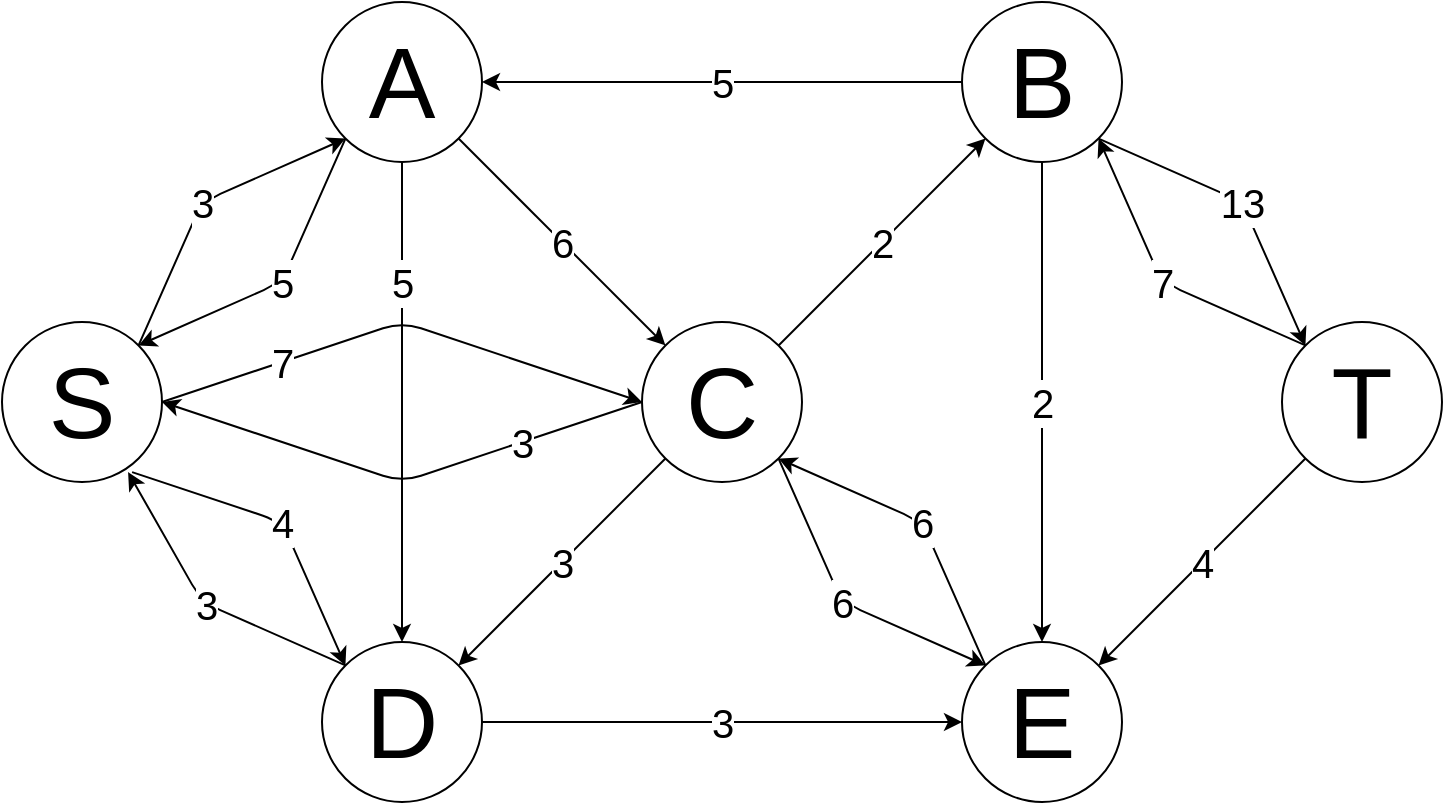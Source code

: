 <mxfile version="13.5.1" type="device"><diagram id="efRMAAGRPAgKMZU_HgJs" name="Page-1"><mxGraphModel dx="1418" dy="795" grid="1" gridSize="10" guides="1" tooltips="1" connect="1" arrows="1" fold="1" page="1" pageScale="1" pageWidth="827" pageHeight="1169" math="0" shadow="0"><root><mxCell id="0"/><mxCell id="1" parent="0"/><mxCell id="nt9KY17Y1JwtMDDFpKBx-1" value="&lt;font style=&quot;font-size: 50px&quot;&gt;S&lt;/font&gt;" style="ellipse;whiteSpace=wrap;html=1;aspect=fixed;" parent="1" vertex="1"><mxGeometry x="40" y="200" width="80" height="80" as="geometry"/></mxCell><mxCell id="nt9KY17Y1JwtMDDFpKBx-10" value="&lt;font style=&quot;font-size: 20px&quot;&gt;5&lt;/font&gt;" style="edgeStyle=orthogonalEdgeStyle;rounded=0;orthogonalLoop=1;jettySize=auto;html=1;exitX=0;exitY=0.5;exitDx=0;exitDy=0;entryX=1;entryY=0.5;entryDx=0;entryDy=0;" parent="1" source="nt9KY17Y1JwtMDDFpKBx-6" target="nt9KY17Y1JwtMDDFpKBx-3" edge="1"><mxGeometry relative="1" as="geometry"><mxPoint x="430" y="40" as="targetPoint"/></mxGeometry></mxCell><mxCell id="nt9KY17Y1JwtMDDFpKBx-13" value="&lt;font style=&quot;font-size: 20px&quot;&gt;5&lt;/font&gt;" style="edgeStyle=orthogonalEdgeStyle;rounded=0;orthogonalLoop=1;jettySize=auto;html=1;entryX=0.5;entryY=0;entryDx=0;entryDy=0;" parent="1" source="nt9KY17Y1JwtMDDFpKBx-3" target="nt9KY17Y1JwtMDDFpKBx-4" edge="1"><mxGeometry x="-0.5" relative="1" as="geometry"><mxPoint as="offset"/></mxGeometry></mxCell><mxCell id="nt9KY17Y1JwtMDDFpKBx-3" value="&lt;font style=&quot;font-size: 50px&quot;&gt;A&lt;/font&gt;" style="ellipse;whiteSpace=wrap;html=1;aspect=fixed;" parent="1" vertex="1"><mxGeometry x="200" y="40" width="80" height="80" as="geometry"/></mxCell><mxCell id="nt9KY17Y1JwtMDDFpKBx-12" value="&lt;font style=&quot;font-size: 20px&quot;&gt;3&lt;/font&gt;" style="edgeStyle=orthogonalEdgeStyle;rounded=0;orthogonalLoop=1;jettySize=auto;html=1;entryX=0;entryY=0.5;entryDx=0;entryDy=0;" parent="1" source="nt9KY17Y1JwtMDDFpKBx-4" target="nt9KY17Y1JwtMDDFpKBx-8" edge="1"><mxGeometry relative="1" as="geometry"/></mxCell><mxCell id="nt9KY17Y1JwtMDDFpKBx-4" value="&lt;font style=&quot;font-size: 50px&quot;&gt;D&lt;/font&gt;" style="ellipse;whiteSpace=wrap;html=1;aspect=fixed;" parent="1" vertex="1"><mxGeometry x="200" y="360" width="80" height="80" as="geometry"/></mxCell><mxCell id="nt9KY17Y1JwtMDDFpKBx-6" value="&lt;font style=&quot;font-size: 50px&quot;&gt;B&lt;/font&gt;" style="ellipse;whiteSpace=wrap;html=1;aspect=fixed;" parent="1" vertex="1"><mxGeometry x="520" y="40" width="80" height="80" as="geometry"/></mxCell><mxCell id="nt9KY17Y1JwtMDDFpKBx-7" value="&lt;font style=&quot;font-size: 50px&quot;&gt;T&lt;/font&gt;" style="ellipse;whiteSpace=wrap;html=1;aspect=fixed;" parent="1" vertex="1"><mxGeometry x="680" y="200" width="80" height="80" as="geometry"/></mxCell><mxCell id="nt9KY17Y1JwtMDDFpKBx-11" value="&lt;font style=&quot;font-size: 20px&quot;&gt;2&lt;/font&gt;" style="edgeStyle=orthogonalEdgeStyle;rounded=0;orthogonalLoop=1;jettySize=auto;html=1;entryX=0.5;entryY=0;entryDx=0;entryDy=0;exitX=0.5;exitY=1;exitDx=0;exitDy=0;" parent="1" source="nt9KY17Y1JwtMDDFpKBx-6" target="nt9KY17Y1JwtMDDFpKBx-8" edge="1"><mxGeometry relative="1" as="geometry"><mxPoint x="510" y="270" as="sourcePoint"/></mxGeometry></mxCell><mxCell id="nt9KY17Y1JwtMDDFpKBx-8" value="&lt;font style=&quot;font-size: 50px&quot;&gt;E&lt;/font&gt;" style="ellipse;whiteSpace=wrap;html=1;aspect=fixed;" parent="1" vertex="1"><mxGeometry x="520" y="360" width="80" height="80" as="geometry"/></mxCell><mxCell id="nt9KY17Y1JwtMDDFpKBx-9" value="&lt;font style=&quot;font-size: 50px&quot;&gt;C&lt;/font&gt;" style="ellipse;whiteSpace=wrap;html=1;aspect=fixed;" parent="1" vertex="1"><mxGeometry x="360" y="200" width="80" height="80" as="geometry"/></mxCell><mxCell id="nt9KY17Y1JwtMDDFpKBx-15" value="&lt;span style=&quot;font-size: 20px&quot;&gt;3&lt;br&gt;&lt;/span&gt;" style="endArrow=classic;html=1;exitX=1;exitY=0;exitDx=0;exitDy=0;entryX=0;entryY=1;entryDx=0;entryDy=0;" parent="1" source="nt9KY17Y1JwtMDDFpKBx-1" target="nt9KY17Y1JwtMDDFpKBx-3" edge="1"><mxGeometry width="50" height="50" relative="1" as="geometry"><mxPoint x="80" y="140" as="sourcePoint"/><mxPoint x="130" y="90" as="targetPoint"/><Array as="points"><mxPoint x="140" y="140"/></Array><mxPoint as="offset"/></mxGeometry></mxCell><mxCell id="nt9KY17Y1JwtMDDFpKBx-16" value="&lt;font style=&quot;font-size: 20px&quot;&gt;13&lt;/font&gt;" style="endArrow=classic;html=1;exitX=1;exitY=1;exitDx=0;exitDy=0;entryX=0;entryY=0;entryDx=0;entryDy=0;" parent="1" source="nt9KY17Y1JwtMDDFpKBx-6" target="nt9KY17Y1JwtMDDFpKBx-7" edge="1"><mxGeometry width="50" height="50" relative="1" as="geometry"><mxPoint x="390" y="430" as="sourcePoint"/><mxPoint x="440" y="380" as="targetPoint"/><Array as="points"><mxPoint x="660" y="140"/></Array></mxGeometry></mxCell><mxCell id="nt9KY17Y1JwtMDDFpKBx-17" value="&lt;font style=&quot;font-size: 20px&quot;&gt;4&lt;/font&gt;" style="endArrow=classic;html=1;exitX=0.813;exitY=0.938;exitDx=0;exitDy=0;exitPerimeter=0;entryX=0;entryY=0;entryDx=0;entryDy=0;" parent="1" source="nt9KY17Y1JwtMDDFpKBx-1" target="nt9KY17Y1JwtMDDFpKBx-4" edge="1"><mxGeometry width="50" height="50" relative="1" as="geometry"><mxPoint x="390" y="430" as="sourcePoint"/><mxPoint x="440" y="380" as="targetPoint"/><Array as="points"><mxPoint x="180" y="300"/></Array></mxGeometry></mxCell><mxCell id="nt9KY17Y1JwtMDDFpKBx-18" value="&lt;font style=&quot;font-size: 20px&quot;&gt;4&lt;/font&gt;" style="endArrow=classic;html=1;exitX=0;exitY=1;exitDx=0;exitDy=0;entryX=1;entryY=0;entryDx=0;entryDy=0;" parent="1" source="nt9KY17Y1JwtMDDFpKBx-7" target="nt9KY17Y1JwtMDDFpKBx-8" edge="1"><mxGeometry width="50" height="50" relative="1" as="geometry"><mxPoint x="390" y="430" as="sourcePoint"/><mxPoint x="710" y="372" as="targetPoint"/></mxGeometry></mxCell><mxCell id="nt9KY17Y1JwtMDDFpKBx-19" value="&lt;font style=&quot;font-size: 20px&quot;&gt;6&lt;/font&gt;" style="endArrow=classic;html=1;exitX=1;exitY=1;exitDx=0;exitDy=0;entryX=0;entryY=0;entryDx=0;entryDy=0;" parent="1" source="nt9KY17Y1JwtMDDFpKBx-3" target="nt9KY17Y1JwtMDDFpKBx-9" edge="1"><mxGeometry width="50" height="50" relative="1" as="geometry"><mxPoint x="340" y="160" as="sourcePoint"/><mxPoint x="390" y="110" as="targetPoint"/></mxGeometry></mxCell><mxCell id="nt9KY17Y1JwtMDDFpKBx-20" value="&lt;font style=&quot;font-size: 20px&quot;&gt;2&lt;/font&gt;" style="endArrow=classic;html=1;exitX=1;exitY=0;exitDx=0;exitDy=0;entryX=0;entryY=1;entryDx=0;entryDy=0;" parent="1" source="nt9KY17Y1JwtMDDFpKBx-9" target="nt9KY17Y1JwtMDDFpKBx-6" edge="1"><mxGeometry width="50" height="50" relative="1" as="geometry"><mxPoint x="450" y="160" as="sourcePoint"/><mxPoint x="500" y="110" as="targetPoint"/></mxGeometry></mxCell><mxCell id="nt9KY17Y1JwtMDDFpKBx-21" value="&lt;font style=&quot;font-size: 20px&quot;&gt;6&lt;/font&gt;" style="endArrow=classic;html=1;exitX=1;exitY=1;exitDx=0;exitDy=0;entryX=0;entryY=0;entryDx=0;entryDy=0;" parent="1" source="nt9KY17Y1JwtMDDFpKBx-9" target="nt9KY17Y1JwtMDDFpKBx-8" edge="1"><mxGeometry width="50" height="50" relative="1" as="geometry"><mxPoint x="470" y="310" as="sourcePoint"/><mxPoint x="520" y="260" as="targetPoint"/><Array as="points"><mxPoint x="460" y="340"/></Array></mxGeometry></mxCell><mxCell id="nt9KY17Y1JwtMDDFpKBx-22" value="&lt;font style=&quot;font-size: 20px&quot;&gt;3&lt;/font&gt;" style="endArrow=classic;html=1;exitX=0;exitY=1;exitDx=0;exitDy=0;entryX=1;entryY=0;entryDx=0;entryDy=0;" parent="1" source="nt9KY17Y1JwtMDDFpKBx-9" target="nt9KY17Y1JwtMDDFpKBx-4" edge="1"><mxGeometry width="50" height="50" relative="1" as="geometry"><mxPoint x="290" y="350" as="sourcePoint"/><mxPoint x="372" y="360" as="targetPoint"/></mxGeometry></mxCell><mxCell id="d8W2braHIgo84PEHU8WA-1" value="&lt;font style=&quot;font-size: 20px&quot;&gt;5&lt;/font&gt;" style="endArrow=classic;html=1;exitX=0;exitY=1;exitDx=0;exitDy=0;entryX=1;entryY=0;entryDx=0;entryDy=0;" edge="1" parent="1" source="nt9KY17Y1JwtMDDFpKBx-3" target="nt9KY17Y1JwtMDDFpKBx-1"><mxGeometry width="50" height="50" relative="1" as="geometry"><mxPoint x="30" y="140" as="sourcePoint"/><mxPoint x="80" y="90" as="targetPoint"/><Array as="points"><mxPoint x="180" y="180"/></Array></mxGeometry></mxCell><mxCell id="d8W2braHIgo84PEHU8WA-2" value="&lt;font style=&quot;font-size: 20px&quot;&gt;6&lt;/font&gt;" style="endArrow=classic;html=1;exitX=0;exitY=0;exitDx=0;exitDy=0;entryX=1;entryY=1;entryDx=0;entryDy=0;" edge="1" parent="1" source="nt9KY17Y1JwtMDDFpKBx-8" target="nt9KY17Y1JwtMDDFpKBx-9"><mxGeometry width="50" height="50" relative="1" as="geometry"><mxPoint x="680" y="410" as="sourcePoint"/><mxPoint x="730" y="360" as="targetPoint"/><Array as="points"><mxPoint x="500" y="300"/></Array></mxGeometry></mxCell><mxCell id="d8W2braHIgo84PEHU8WA-3" value="&lt;font style=&quot;font-size: 20px&quot;&gt;7&lt;/font&gt;" style="endArrow=classic;html=1;exitX=0;exitY=0;exitDx=0;exitDy=0;entryX=1;entryY=1;entryDx=0;entryDy=0;" edge="1" parent="1" source="nt9KY17Y1JwtMDDFpKBx-7" target="nt9KY17Y1JwtMDDFpKBx-6"><mxGeometry width="50" height="50" relative="1" as="geometry"><mxPoint x="600" y="240" as="sourcePoint"/><mxPoint x="650" y="190" as="targetPoint"/><Array as="points"><mxPoint x="620" y="180"/></Array></mxGeometry></mxCell><mxCell id="d8W2braHIgo84PEHU8WA-5" value="&lt;font style=&quot;font-size: 20px&quot;&gt;7&lt;/font&gt;" style="endArrow=classic;html=1;exitX=1;exitY=0.5;exitDx=0;exitDy=0;entryX=0;entryY=0.5;entryDx=0;entryDy=0;" edge="1" parent="1" source="nt9KY17Y1JwtMDDFpKBx-1" target="nt9KY17Y1JwtMDDFpKBx-9"><mxGeometry x="-0.5" width="50" height="50" relative="1" as="geometry"><mxPoint x="160" y="260" as="sourcePoint"/><mxPoint x="210" y="210" as="targetPoint"/><Array as="points"><mxPoint x="240" y="200"/></Array><mxPoint as="offset"/></mxGeometry></mxCell><mxCell id="d8W2braHIgo84PEHU8WA-6" value="&lt;font style=&quot;font-size: 20px&quot;&gt;3&lt;/font&gt;" style="endArrow=classic;html=1;exitX=0;exitY=0.5;exitDx=0;exitDy=0;entryX=1;entryY=0.5;entryDx=0;entryDy=0;" edge="1" parent="1" source="nt9KY17Y1JwtMDDFpKBx-9" target="nt9KY17Y1JwtMDDFpKBx-1"><mxGeometry x="-0.5" width="50" height="50" relative="1" as="geometry"><mxPoint x="260" y="300" as="sourcePoint"/><mxPoint x="310" y="250" as="targetPoint"/><Array as="points"><mxPoint x="240" y="280"/></Array><mxPoint as="offset"/></mxGeometry></mxCell><mxCell id="d8W2braHIgo84PEHU8WA-7" value="&lt;font style=&quot;font-size: 20px&quot;&gt;3&lt;/font&gt;" style="endArrow=classic;html=1;exitX=0;exitY=0;exitDx=0;exitDy=0;entryX=0.788;entryY=0.938;entryDx=0;entryDy=0;entryPerimeter=0;" edge="1" parent="1" source="nt9KY17Y1JwtMDDFpKBx-4" target="nt9KY17Y1JwtMDDFpKBx-1"><mxGeometry width="50" height="50" relative="1" as="geometry"><mxPoint x="130" y="410" as="sourcePoint"/><mxPoint x="180" y="360" as="targetPoint"/><Array as="points"><mxPoint x="140" y="340"/></Array></mxGeometry></mxCell></root></mxGraphModel></diagram></mxfile>